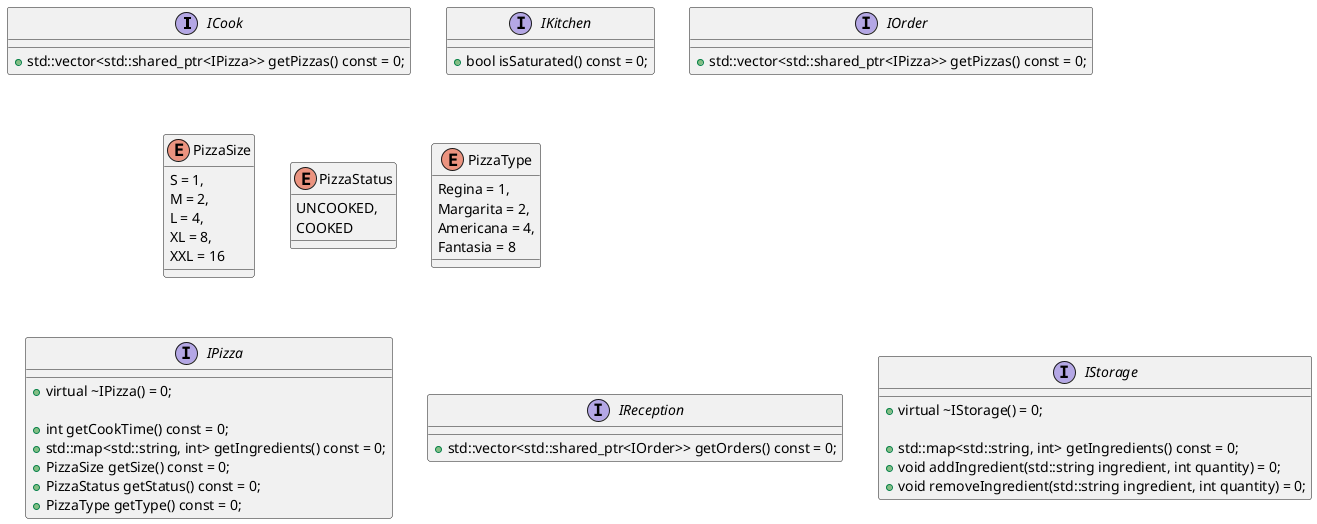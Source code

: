 @startuml

interface ICook {
    + std::vector<std::shared_ptr<IPizza>> getPizzas() const = 0;
}

interface IKitchen {
    + bool isSaturated() const = 0;
}

interface IOrder {
    + std::vector<std::shared_ptr<IPizza>> getPizzas() const = 0;
}

enum PizzaSize {
    S = 1,
    M = 2,
    L = 4,
    XL = 8,
    XXL = 16
}

enum PizzaStatus {
    UNCOOKED,
    COOKED
}

enum PizzaType {
    Regina = 1,
    Margarita = 2,
    Americana = 4,
    Fantasia = 8
}

interface IPizza {
    + virtual ~IPizza() = 0;

    + int getCookTime() const = 0;
    + std::map<std::string, int> getIngredients() const = 0;
    + PizzaSize getSize() const = 0;
    + PizzaStatus getStatus() const = 0;
    + PizzaType getType() const = 0;
}

interface IReception {
    + std::vector<std::shared_ptr<IOrder>> getOrders() const = 0;
}

interface IStorage {
    + virtual ~IStorage() = 0;

    + std::map<std::string, int> getIngredients() const = 0;
    + void addIngredient(std::string ingredient, int quantity) = 0;
    + void removeIngredient(std::string ingredient, int quantity) = 0;
}

@enduml
